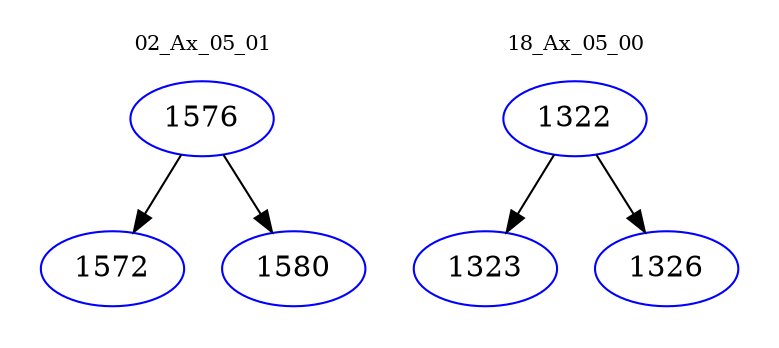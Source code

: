 digraph{
subgraph cluster_0 {
color = white
label = "02_Ax_05_01";
fontsize=10;
T0_1576 [label="1576", color="blue"]
T0_1576 -> T0_1572 [color="black"]
T0_1572 [label="1572", color="blue"]
T0_1576 -> T0_1580 [color="black"]
T0_1580 [label="1580", color="blue"]
}
subgraph cluster_1 {
color = white
label = "18_Ax_05_00";
fontsize=10;
T1_1322 [label="1322", color="blue"]
T1_1322 -> T1_1323 [color="black"]
T1_1323 [label="1323", color="blue"]
T1_1322 -> T1_1326 [color="black"]
T1_1326 [label="1326", color="blue"]
}
}

